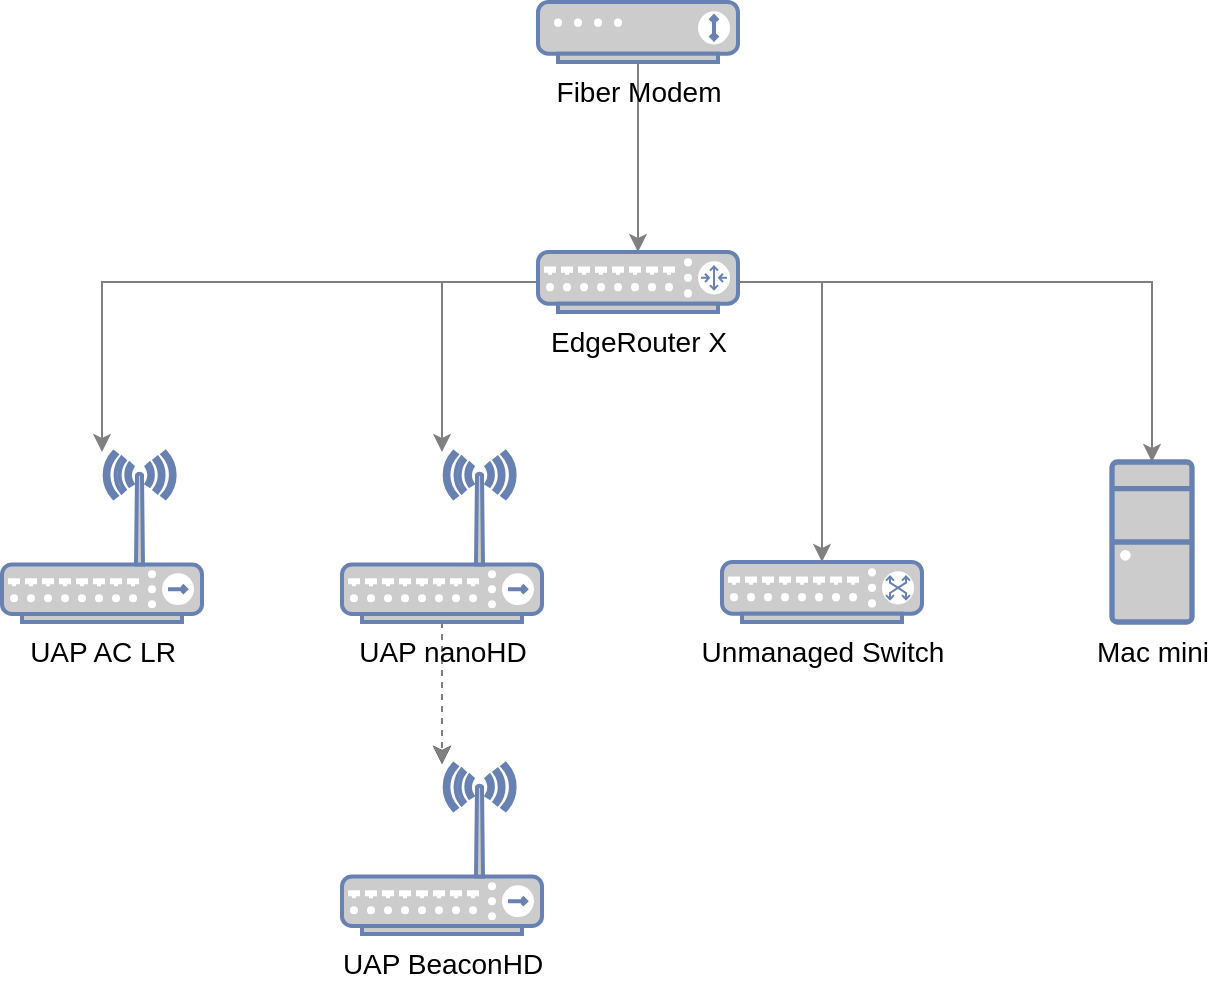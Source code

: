 <mxfile version="17.4.2" type="device" pages="2"><diagram id="oDWrwc2pFcxDL57DxJ0x" name="Physical"><mxGraphModel dx="860" dy="611" grid="0" gridSize="10" guides="1" tooltips="1" connect="1" arrows="1" fold="1" page="1" pageScale="1" pageWidth="850" pageHeight="1100" math="0" shadow="0"><root><mxCell id="0"/><mxCell id="1" parent="0"/><mxCell id="GVD6mIqsIfFtSEV3sAG--1" value="Unmanaged Switch" style="fontColor=#000000;verticalAlign=top;verticalLabelPosition=bottom;labelPosition=center;align=center;html=1;outlineConnect=0;fillColor=#CCCCCC;strokeColor=#6881B3;gradientColor=none;gradientDirection=north;strokeWidth=2;shape=mxgraph.networks.switch;fontSize=14;" vertex="1" parent="1"><mxGeometry x="465" y="530" width="100" height="30" as="geometry"/></mxCell><mxCell id="GVD6mIqsIfFtSEV3sAG--2" value="UAP AC LR" style="fontColor=#000000;verticalAlign=top;verticalLabelPosition=bottom;labelPosition=center;align=center;html=1;outlineConnect=0;fillColor=#CCCCCC;strokeColor=#6881B3;gradientColor=none;gradientDirection=north;strokeWidth=2;shape=mxgraph.networks.wireless_hub;fontSize=14;" vertex="1" parent="1"><mxGeometry x="105" y="475" width="100" height="85" as="geometry"/></mxCell><mxCell id="GVD6mIqsIfFtSEV3sAG--12" style="edgeStyle=orthogonalEdgeStyle;rounded=0;orthogonalLoop=1;jettySize=auto;html=1;dashed=1;fontColor=#000000;fontSize=14;" edge="1" parent="1" source="GVD6mIqsIfFtSEV3sAG--3" target="GVD6mIqsIfFtSEV3sAG--4"><mxGeometry relative="1" as="geometry"/></mxCell><mxCell id="GVD6mIqsIfFtSEV3sAG--13" value="" style="edgeStyle=orthogonalEdgeStyle;rounded=0;orthogonalLoop=1;jettySize=auto;html=1;dashed=1;fontColor=#666666;fontSize=14;strokeColor=#808080;" edge="1" parent="1" source="GVD6mIqsIfFtSEV3sAG--3" target="GVD6mIqsIfFtSEV3sAG--4"><mxGeometry relative="1" as="geometry"/></mxCell><mxCell id="GVD6mIqsIfFtSEV3sAG--3" value="UAP nanoHD" style="fontColor=#000000;verticalAlign=top;verticalLabelPosition=bottom;labelPosition=center;align=center;html=1;outlineConnect=0;fillColor=#CCCCCC;strokeColor=#6881B3;gradientColor=none;gradientDirection=north;strokeWidth=2;shape=mxgraph.networks.wireless_hub;fontSize=14;" vertex="1" parent="1"><mxGeometry x="275" y="475" width="100" height="85" as="geometry"/></mxCell><mxCell id="GVD6mIqsIfFtSEV3sAG--4" value="UAP BeaconHD" style="fontColor=#000000;verticalAlign=top;verticalLabelPosition=bottom;labelPosition=center;align=center;html=1;outlineConnect=0;fillColor=#CCCCCC;strokeColor=#6881B3;gradientColor=none;gradientDirection=north;strokeWidth=2;shape=mxgraph.networks.wireless_hub;fontSize=14;" vertex="1" parent="1"><mxGeometry x="275" y="631" width="100" height="85" as="geometry"/></mxCell><mxCell id="GVD6mIqsIfFtSEV3sAG--9" style="edgeStyle=orthogonalEdgeStyle;rounded=0;orthogonalLoop=1;jettySize=auto;html=1;fontColor=#666666;fontSize=14;strokeColor=#808080;exitX=0;exitY=0.5;exitDx=0;exitDy=0;exitPerimeter=0;" edge="1" parent="1" source="GVD6mIqsIfFtSEV3sAG--5" target="GVD6mIqsIfFtSEV3sAG--3"><mxGeometry relative="1" as="geometry"/></mxCell><mxCell id="GVD6mIqsIfFtSEV3sAG--10" style="edgeStyle=orthogonalEdgeStyle;rounded=0;orthogonalLoop=1;jettySize=auto;html=1;entryX=0.5;entryY=0;entryDx=0;entryDy=0;entryPerimeter=0;fontColor=#666666;fontSize=14;strokeColor=#808080;exitX=1;exitY=0.5;exitDx=0;exitDy=0;exitPerimeter=0;" edge="1" parent="1" source="GVD6mIqsIfFtSEV3sAG--5" target="GVD6mIqsIfFtSEV3sAG--1"><mxGeometry relative="1" as="geometry"/></mxCell><mxCell id="GVD6mIqsIfFtSEV3sAG--11" style="edgeStyle=orthogonalEdgeStyle;rounded=0;orthogonalLoop=1;jettySize=auto;html=1;fontColor=#666666;fontSize=14;strokeColor=#808080;" edge="1" parent="1" source="GVD6mIqsIfFtSEV3sAG--5" target="GVD6mIqsIfFtSEV3sAG--2"><mxGeometry relative="1" as="geometry"/></mxCell><mxCell id="GVD6mIqsIfFtSEV3sAG--15" style="edgeStyle=orthogonalEdgeStyle;rounded=0;orthogonalLoop=1;jettySize=auto;html=1;entryX=0.5;entryY=0;entryDx=0;entryDy=0;entryPerimeter=0;fontSize=14;fontColor=#666666;strokeColor=#808080;" edge="1" parent="1" source="GVD6mIqsIfFtSEV3sAG--5" target="GVD6mIqsIfFtSEV3sAG--14"><mxGeometry relative="1" as="geometry"/></mxCell><mxCell id="GVD6mIqsIfFtSEV3sAG--5" value="EdgeRouter X" style="fontColor=#000000;verticalAlign=top;verticalLabelPosition=bottom;labelPosition=center;align=center;html=1;outlineConnect=0;fillColor=#CCCCCC;strokeColor=#6881B3;gradientColor=none;gradientDirection=north;strokeWidth=2;shape=mxgraph.networks.router;fontSize=14;" vertex="1" parent="1"><mxGeometry x="373" y="375" width="100" height="30" as="geometry"/></mxCell><mxCell id="GVD6mIqsIfFtSEV3sAG--7" style="edgeStyle=orthogonalEdgeStyle;rounded=0;orthogonalLoop=1;jettySize=auto;html=1;entryX=0.5;entryY=0;entryDx=0;entryDy=0;entryPerimeter=0;fontColor=#666666;fontSize=14;strokeColor=#808080;" edge="1" parent="1" source="GVD6mIqsIfFtSEV3sAG--6" target="GVD6mIqsIfFtSEV3sAG--5"><mxGeometry relative="1" as="geometry"/></mxCell><mxCell id="GVD6mIqsIfFtSEV3sAG--6" value="Fiber Modem" style="fontColor=#000000;verticalAlign=top;verticalLabelPosition=bottom;labelPosition=center;align=center;html=1;outlineConnect=0;fillColor=#CCCCCC;strokeColor=#6881B3;gradientColor=none;gradientDirection=north;strokeWidth=2;shape=mxgraph.networks.modem;fontSize=14;" vertex="1" parent="1"><mxGeometry x="373" y="250" width="100" height="30" as="geometry"/></mxCell><mxCell id="GVD6mIqsIfFtSEV3sAG--14" value="Mac mini" style="fontColor=#000000;verticalAlign=top;verticalLabelPosition=bottom;labelPosition=center;align=center;html=1;outlineConnect=0;fillColor=#CCCCCC;strokeColor=#6881B3;gradientColor=none;gradientDirection=north;strokeWidth=2;shape=mxgraph.networks.desktop_pc;fontSize=14;" vertex="1" parent="1"><mxGeometry x="660" y="480" width="40" height="80" as="geometry"/></mxCell></root></mxGraphModel></diagram><diagram id="4xv08c7s-1CIThdGryJZ" name="Logical"><mxGraphModel dx="1051" dy="747" grid="0" gridSize="10" guides="1" tooltips="1" connect="1" arrows="1" fold="1" page="1" pageScale="1" pageWidth="850" pageHeight="1100" math="0" shadow="0"><root><mxCell id="0"/><mxCell id="1" parent="0"/><mxCell id="X_d-1vs0jUN6RvJujBCs-1" value="Internet" style="html=1;outlineConnect=0;fillColor=#CCCCCC;strokeColor=#6881B3;gradientColor=none;gradientDirection=north;strokeWidth=2;shape=mxgraph.networks.cloud;fontColor=#6881B3;fontSize=18;spacingTop=18;" vertex="1" parent="1"><mxGeometry x="330" y="80" width="190" height="100" as="geometry"/></mxCell><mxCell id="X_d-1vs0jUN6RvJujBCs-3" value="IoT" style="html=1;outlineConnect=0;fillColor=#CCCCCC;strokeColor=#6881B3;gradientColor=none;gradientDirection=north;strokeWidth=2;shape=mxgraph.networks.cloud;fontColor=#6881B3;fontSize=18;spacingTop=18;" vertex="1" parent="1"><mxGeometry x="30" y="490" width="190" height="100" as="geometry"/></mxCell><mxCell id="X_d-1vs0jUN6RvJujBCs-4" value="Guest" style="html=1;outlineConnect=0;fillColor=#CCCCCC;strokeColor=#6881B3;gradientColor=none;gradientDirection=north;strokeWidth=2;shape=mxgraph.networks.cloud;fontColor=#6881B3;fontSize=18;spacingTop=18;" vertex="1" parent="1"><mxGeometry x="630" y="490" width="190" height="100" as="geometry"/></mxCell><mxCell id="X_d-1vs0jUN6RvJujBCs-15" value="Any" style="edgeStyle=none;rounded=0;orthogonalLoop=1;jettySize=auto;html=1;exitX=0.06;exitY=0.5;exitDx=0;exitDy=0;exitPerimeter=0;entryX=0.7;entryY=0.07;entryDx=0;entryDy=0;entryPerimeter=0;fontSize=14;fontColor=#000000;strokeColor=#000000;" edge="1" parent="1" source="X_d-1vs0jUN6RvJujBCs-2" target="X_d-1vs0jUN6RvJujBCs-3"><mxGeometry relative="1" as="geometry"/></mxCell><mxCell id="X_d-1vs0jUN6RvJujBCs-17" value="Rumble" style="edgeStyle=none;rounded=0;orthogonalLoop=1;jettySize=auto;html=1;exitX=0.91;exitY=0.5;exitDx=0;exitDy=0;exitPerimeter=0;entryX=0.5;entryY=0.08;entryDx=0;entryDy=0;entryPerimeter=0;fontSize=14;fontColor=#000000;strokeColor=#000000;" edge="1" parent="1" source="X_d-1vs0jUN6RvJujBCs-2" target="X_d-1vs0jUN6RvJujBCs-4"><mxGeometry relative="1" as="geometry"/></mxCell><mxCell id="X_d-1vs0jUN6RvJujBCs-16" value="DNS&lt;br&gt;mDNS&lt;br style=&quot;font-size: 14px&quot;&gt;Home Assistant" style="edgeStyle=none;rounded=0;orthogonalLoop=1;jettySize=auto;html=1;exitX=0.91;exitY=0.5;exitDx=0;exitDy=0;exitPerimeter=0;entryX=0.14;entryY=1;entryDx=0;entryDy=0;entryPerimeter=0;fontSize=14;fontColor=#000000;strokeColor=#000000;" edge="1" parent="1" source="X_d-1vs0jUN6RvJujBCs-3" target="X_d-1vs0jUN6RvJujBCs-2"><mxGeometry relative="1" as="geometry"/></mxCell><mxCell id="X_d-1vs0jUN6RvJujBCs-13" value="Printing" style="edgeStyle=none;rounded=0;orthogonalLoop=1;jettySize=auto;html=1;exitX=0.26;exitY=0.22;exitDx=0;exitDy=0;exitPerimeter=0;entryX=0.88;entryY=1;entryDx=0;entryDy=0;entryPerimeter=0;fontSize=14;fontColor=#000000;strokeColor=#000000;" edge="1" parent="1" source="X_d-1vs0jUN6RvJujBCs-4" target="X_d-1vs0jUN6RvJujBCs-2"><mxGeometry relative="1" as="geometry"/></mxCell><mxCell id="X_d-1vs0jUN6RvJujBCs-2" value="Core" style="html=1;outlineConnect=0;fillColor=#CCCCCC;strokeColor=#6881B3;gradientColor=none;gradientDirection=north;strokeWidth=2;shape=mxgraph.networks.cloud;fontColor=#6881B3;fontSize=18;spacingTop=18;" vertex="1" parent="1"><mxGeometry x="330" y="320" width="190" height="100" as="geometry"/></mxCell><mxCell id="X_d-1vs0jUN6RvJujBCs-14" value="Wireguard" style="edgeStyle=none;rounded=0;orthogonalLoop=1;jettySize=auto;html=1;exitX=0.5;exitY=1;exitDx=0;exitDy=0;exitPerimeter=0;entryX=0.5;entryY=0.08;entryDx=0;entryDy=0;entryPerimeter=0;fontSize=14;fontColor=#000000;strokeColor=#000000;" edge="1" parent="1" source="X_d-1vs0jUN6RvJujBCs-1" target="X_d-1vs0jUN6RvJujBCs-2"><mxGeometry relative="1" as="geometry"/></mxCell></root></mxGraphModel></diagram></mxfile>